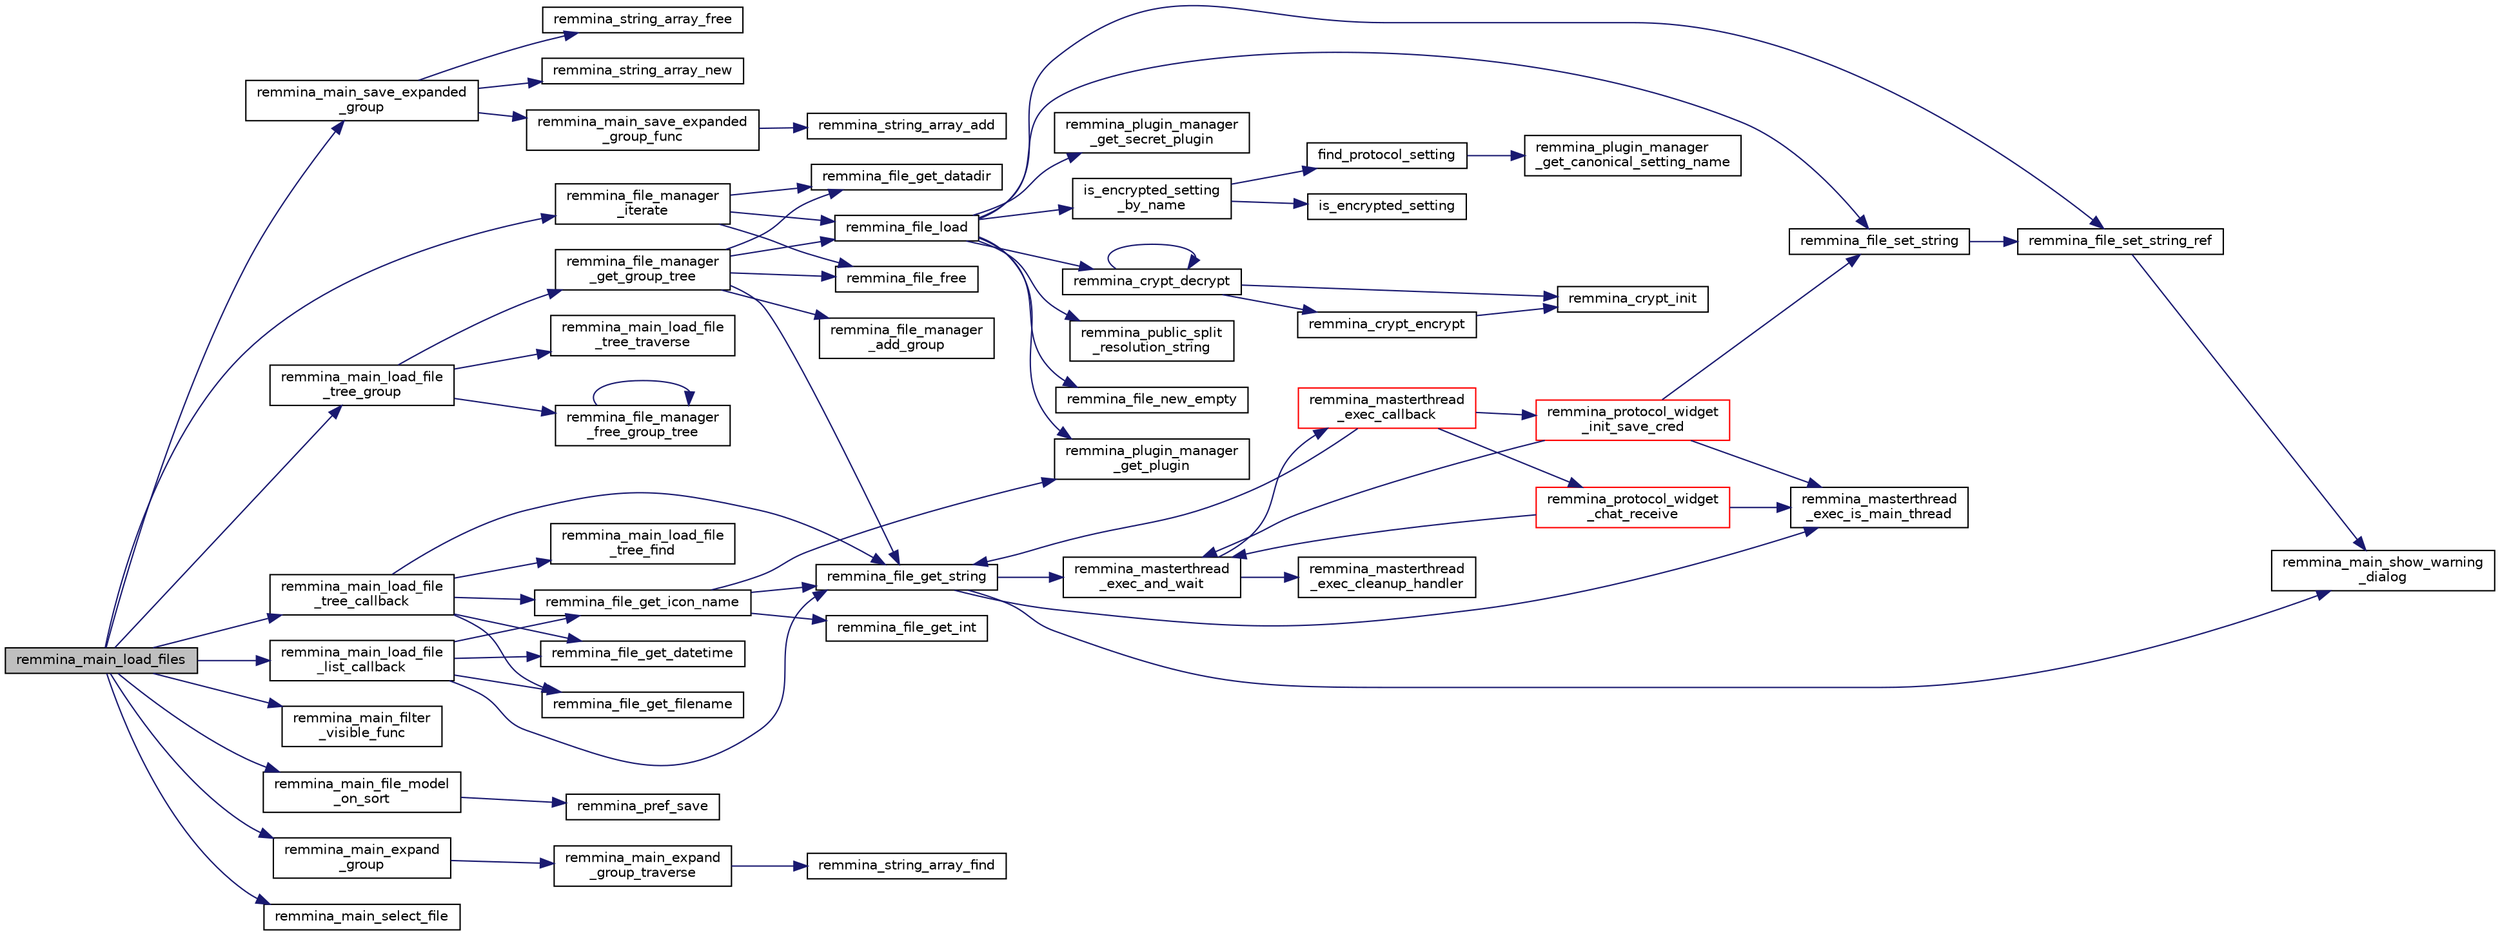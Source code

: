 digraph "remmina_main_load_files"
{
  edge [fontname="Helvetica",fontsize="10",labelfontname="Helvetica",labelfontsize="10"];
  node [fontname="Helvetica",fontsize="10",shape=record];
  rankdir="LR";
  Node2952 [label="remmina_main_load_files",height=0.2,width=0.4,color="black", fillcolor="grey75", style="filled", fontcolor="black"];
  Node2952 -> Node2953 [color="midnightblue",fontsize="10",style="solid",fontname="Helvetica"];
  Node2953 [label="remmina_main_save_expanded\l_group",height=0.2,width=0.4,color="black", fillcolor="white", style="filled",URL="$remmina__main_8c.html#ad8744dc59ba8072ffdf557b6c94e9f40"];
  Node2953 -> Node2954 [color="midnightblue",fontsize="10",style="solid",fontname="Helvetica"];
  Node2954 [label="remmina_string_array_free",height=0.2,width=0.4,color="black", fillcolor="white", style="filled",URL="$remmina__string__array_8c.html#a8ab78913d299df665a408a8a5ec51bbe"];
  Node2953 -> Node2955 [color="midnightblue",fontsize="10",style="solid",fontname="Helvetica"];
  Node2955 [label="remmina_string_array_new",height=0.2,width=0.4,color="black", fillcolor="white", style="filled",URL="$remmina__string__array_8c.html#aff90e964c6541b1af02adf7ea39e6e02"];
  Node2953 -> Node2956 [color="midnightblue",fontsize="10",style="solid",fontname="Helvetica"];
  Node2956 [label="remmina_main_save_expanded\l_group_func",height=0.2,width=0.4,color="black", fillcolor="white", style="filled",URL="$remmina__main_8c.html#a51880fc109db6457a5d0fc543c2deaf2"];
  Node2956 -> Node2957 [color="midnightblue",fontsize="10",style="solid",fontname="Helvetica"];
  Node2957 [label="remmina_string_array_add",height=0.2,width=0.4,color="black", fillcolor="white", style="filled",URL="$remmina__string__array_8c.html#a2aaacca7db4b86f836486cfb559398f0"];
  Node2952 -> Node2958 [color="midnightblue",fontsize="10",style="solid",fontname="Helvetica"];
  Node2958 [label="remmina_main_load_file\l_tree_group",height=0.2,width=0.4,color="black", fillcolor="white", style="filled",URL="$remmina__main_8c.html#aa46e6b815c241d32a476a29053dbf296"];
  Node2958 -> Node2959 [color="midnightblue",fontsize="10",style="solid",fontname="Helvetica"];
  Node2959 [label="remmina_file_manager\l_get_group_tree",height=0.2,width=0.4,color="black", fillcolor="white", style="filled",URL="$remmina__file__manager_8c.html#a6593a3f297f420f012405fa582819857"];
  Node2959 -> Node2960 [color="midnightblue",fontsize="10",style="solid",fontname="Helvetica"];
  Node2960 [label="remmina_file_get_datadir",height=0.2,width=0.4,color="black", fillcolor="white", style="filled",URL="$remmina__file__manager_8c.html#aa65bc30beb59d607ba430d966e7e27f5"];
  Node2959 -> Node2961 [color="midnightblue",fontsize="10",style="solid",fontname="Helvetica"];
  Node2961 [label="remmina_file_load",height=0.2,width=0.4,color="black", fillcolor="white", style="filled",URL="$remmina__file_8c.html#ac1cc2d7f827f7d64c7fd3edf10e9383e"];
  Node2961 -> Node2962 [color="midnightblue",fontsize="10",style="solid",fontname="Helvetica"];
  Node2962 [label="remmina_file_new_empty",height=0.2,width=0.4,color="black", fillcolor="white", style="filled",URL="$remmina__file_8c.html#adab087b7139756f029020a87a5438cfa"];
  Node2961 -> Node2963 [color="midnightblue",fontsize="10",style="solid",fontname="Helvetica"];
  Node2963 [label="remmina_plugin_manager\l_get_plugin",height=0.2,width=0.4,color="black", fillcolor="white", style="filled",URL="$remmina__plugin__manager_8c.html#a3872c8656a8a3d5147bcc603471c1932"];
  Node2961 -> Node2964 [color="midnightblue",fontsize="10",style="solid",fontname="Helvetica"];
  Node2964 [label="remmina_plugin_manager\l_get_secret_plugin",height=0.2,width=0.4,color="black", fillcolor="white", style="filled",URL="$remmina__plugin__manager_8c.html#ad380a98f6624aa8c830015c8b428b7b4"];
  Node2961 -> Node2965 [color="midnightblue",fontsize="10",style="solid",fontname="Helvetica"];
  Node2965 [label="is_encrypted_setting\l_by_name",height=0.2,width=0.4,color="black", fillcolor="white", style="filled",URL="$remmina__file_8c.html#a72580559fa04082418a993fec4c77281"];
  Node2965 -> Node2966 [color="midnightblue",fontsize="10",style="solid",fontname="Helvetica"];
  Node2966 [label="find_protocol_setting",height=0.2,width=0.4,color="black", fillcolor="white", style="filled",URL="$remmina__file_8c.html#acc88ee6f5ba73bf9c3b05ab9368c952f"];
  Node2966 -> Node2967 [color="midnightblue",fontsize="10",style="solid",fontname="Helvetica"];
  Node2967 [label="remmina_plugin_manager\l_get_canonical_setting_name",height=0.2,width=0.4,color="black", fillcolor="white", style="filled",URL="$remmina__plugin__manager_8c.html#af60b8edfa50563ae4c7593efc3deed55"];
  Node2965 -> Node2968 [color="midnightblue",fontsize="10",style="solid",fontname="Helvetica"];
  Node2968 [label="is_encrypted_setting",height=0.2,width=0.4,color="black", fillcolor="white", style="filled",URL="$remmina__file_8c.html#a29920ae737817d3f6c673bacbbf11ca1"];
  Node2961 -> Node2969 [color="midnightblue",fontsize="10",style="solid",fontname="Helvetica"];
  Node2969 [label="remmina_file_set_string",height=0.2,width=0.4,color="black", fillcolor="white", style="filled",URL="$remmina__file_8c.html#a85ca1ca2d0bf9ef29e490c6f4527a954"];
  Node2969 -> Node2970 [color="midnightblue",fontsize="10",style="solid",fontname="Helvetica"];
  Node2970 [label="remmina_file_set_string_ref",height=0.2,width=0.4,color="black", fillcolor="white", style="filled",URL="$remmina__file_8c.html#a74951c1067a1a5e1341f5e1c1206dec6"];
  Node2970 -> Node2971 [color="midnightblue",fontsize="10",style="solid",fontname="Helvetica"];
  Node2971 [label="remmina_main_show_warning\l_dialog",height=0.2,width=0.4,color="black", fillcolor="white", style="filled",URL="$remmina__main_8c.html#ad99b9c0bf2fa8c166a8b4a09e06ffdf7"];
  Node2961 -> Node2970 [color="midnightblue",fontsize="10",style="solid",fontname="Helvetica"];
  Node2961 -> Node2972 [color="midnightblue",fontsize="10",style="solid",fontname="Helvetica"];
  Node2972 [label="remmina_crypt_decrypt",height=0.2,width=0.4,color="black", fillcolor="white", style="filled",URL="$remmina__crypt_8c.html#a3fe2fa245d401146adf02a3a8f996ab9"];
  Node2972 -> Node2973 [color="midnightblue",fontsize="10",style="solid",fontname="Helvetica"];
  Node2973 [label="remmina_crypt_init",height=0.2,width=0.4,color="black", fillcolor="white", style="filled",URL="$remmina__crypt_8c.html#ae097c169aefdd5d83a57fc1bde511171"];
  Node2972 -> Node2974 [color="midnightblue",fontsize="10",style="solid",fontname="Helvetica"];
  Node2974 [label="remmina_crypt_encrypt",height=0.2,width=0.4,color="black", fillcolor="white", style="filled",URL="$remmina__crypt_8c.html#aa02cf0fed3eb68d6a89815c3ba3bf7b1"];
  Node2974 -> Node2973 [color="midnightblue",fontsize="10",style="solid",fontname="Helvetica"];
  Node2972 -> Node2972 [color="midnightblue",fontsize="10",style="solid",fontname="Helvetica"];
  Node2961 -> Node2975 [color="midnightblue",fontsize="10",style="solid",fontname="Helvetica"];
  Node2975 [label="remmina_public_split\l_resolution_string",height=0.2,width=0.4,color="black", fillcolor="white", style="filled",URL="$remmina__public_8c.html#aaf3fdb980c24cd06965b85ebcdd79173"];
  Node2959 -> Node2976 [color="midnightblue",fontsize="10",style="solid",fontname="Helvetica"];
  Node2976 [label="remmina_file_get_string",height=0.2,width=0.4,color="black", fillcolor="white", style="filled",URL="$remmina__file_8c.html#a8eb1b213d9d08c6ad13683ce05f4355e"];
  Node2976 -> Node2977 [color="midnightblue",fontsize="10",style="solid",fontname="Helvetica"];
  Node2977 [label="remmina_masterthread\l_exec_is_main_thread",height=0.2,width=0.4,color="black", fillcolor="white", style="filled",URL="$remmina__masterthread__exec_8c.html#a3a52e863a3a3da6da6bb5d36c13b7ff4"];
  Node2976 -> Node2978 [color="midnightblue",fontsize="10",style="solid",fontname="Helvetica"];
  Node2978 [label="remmina_masterthread\l_exec_and_wait",height=0.2,width=0.4,color="black", fillcolor="white", style="filled",URL="$remmina__masterthread__exec_8c.html#a14628c2470cac50e87916a70ea05c97d"];
  Node2978 -> Node2979 [color="midnightblue",fontsize="10",style="solid",fontname="Helvetica"];
  Node2979 [label="remmina_masterthread\l_exec_cleanup_handler",height=0.2,width=0.4,color="black", fillcolor="white", style="filled",URL="$remmina__masterthread__exec_8c.html#a94985f15fd0d27c037824ee90b0ecd3c"];
  Node2978 -> Node2980 [color="midnightblue",fontsize="10",style="solid",fontname="Helvetica"];
  Node2980 [label="remmina_masterthread\l_exec_callback",height=0.2,width=0.4,color="red", fillcolor="white", style="filled",URL="$remmina__masterthread__exec_8c.html#ae5c4d736f1856249c255430e010a179f"];
  Node2980 -> Node2981 [color="midnightblue",fontsize="10",style="solid",fontname="Helvetica"];
  Node2981 [label="remmina_protocol_widget\l_init_save_cred",height=0.2,width=0.4,color="red", fillcolor="white", style="filled",URL="$remmina__protocol__widget_8c.html#a7ac09ee83afa8a1a60cadf56b0ec83a6"];
  Node2981 -> Node2977 [color="midnightblue",fontsize="10",style="solid",fontname="Helvetica"];
  Node2981 -> Node2978 [color="midnightblue",fontsize="10",style="solid",fontname="Helvetica"];
  Node2981 -> Node2969 [color="midnightblue",fontsize="10",style="solid",fontname="Helvetica"];
  Node2980 -> Node2985 [color="midnightblue",fontsize="10",style="solid",fontname="Helvetica"];
  Node2985 [label="remmina_protocol_widget\l_chat_receive",height=0.2,width=0.4,color="red", fillcolor="white", style="filled",URL="$remmina__protocol__widget_8c.html#ae2522242b3f39ee84ee8cf75170de0c0"];
  Node2985 -> Node2977 [color="midnightblue",fontsize="10",style="solid",fontname="Helvetica"];
  Node2985 -> Node2978 [color="midnightblue",fontsize="10",style="solid",fontname="Helvetica"];
  Node2980 -> Node2976 [color="midnightblue",fontsize="10",style="solid",fontname="Helvetica"];
  Node2976 -> Node2971 [color="midnightblue",fontsize="10",style="solid",fontname="Helvetica"];
  Node2959 -> Node3003 [color="midnightblue",fontsize="10",style="solid",fontname="Helvetica"];
  Node3003 [label="remmina_file_manager\l_add_group",height=0.2,width=0.4,color="black", fillcolor="white", style="filled",URL="$remmina__file__manager_8c.html#a3b100405380ddccce98669a8b46ecc66"];
  Node2959 -> Node3004 [color="midnightblue",fontsize="10",style="solid",fontname="Helvetica"];
  Node3004 [label="remmina_file_free",height=0.2,width=0.4,color="black", fillcolor="white", style="filled",URL="$remmina__file_8c.html#abd2f06bf0a5ddcf7156e5ef7d0c8d4d7"];
  Node2958 -> Node3005 [color="midnightblue",fontsize="10",style="solid",fontname="Helvetica"];
  Node3005 [label="remmina_main_load_file\l_tree_traverse",height=0.2,width=0.4,color="black", fillcolor="white", style="filled",URL="$remmina__main_8c.html#a2a6ba822ef89ef8ad9f19340c2c8b7f5"];
  Node2958 -> Node3006 [color="midnightblue",fontsize="10",style="solid",fontname="Helvetica"];
  Node3006 [label="remmina_file_manager\l_free_group_tree",height=0.2,width=0.4,color="black", fillcolor="white", style="filled",URL="$remmina__file__manager_8c.html#a06196f19abc15526514a5aa59a568798"];
  Node3006 -> Node3006 [color="midnightblue",fontsize="10",style="solid",fontname="Helvetica"];
  Node2952 -> Node3007 [color="midnightblue",fontsize="10",style="solid",fontname="Helvetica"];
  Node3007 [label="remmina_file_manager\l_iterate",height=0.2,width=0.4,color="black", fillcolor="white", style="filled",URL="$remmina__file__manager_8c.html#a55a717aafc046713380bd2c55f29165a"];
  Node3007 -> Node2960 [color="midnightblue",fontsize="10",style="solid",fontname="Helvetica"];
  Node3007 -> Node2961 [color="midnightblue",fontsize="10",style="solid",fontname="Helvetica"];
  Node3007 -> Node3004 [color="midnightblue",fontsize="10",style="solid",fontname="Helvetica"];
  Node2952 -> Node3008 [color="midnightblue",fontsize="10",style="solid",fontname="Helvetica"];
  Node3008 [label="remmina_main_load_file\l_tree_callback",height=0.2,width=0.4,color="black", fillcolor="white", style="filled",URL="$remmina__main_8c.html#ae32574ebe06b1a24f135af9379e663b4"];
  Node3008 -> Node3009 [color="midnightblue",fontsize="10",style="solid",fontname="Helvetica"];
  Node3009 [label="remmina_main_load_file\l_tree_find",height=0.2,width=0.4,color="black", fillcolor="white", style="filled",URL="$remmina__main_8c.html#a847424fdb97ffe35d060409d4d738497"];
  Node3008 -> Node2976 [color="midnightblue",fontsize="10",style="solid",fontname="Helvetica"];
  Node3008 -> Node3010 [color="midnightblue",fontsize="10",style="solid",fontname="Helvetica"];
  Node3010 [label="remmina_file_get_datetime",height=0.2,width=0.4,color="black", fillcolor="white", style="filled",URL="$remmina__file_8c.html#a96abbfdc183d1e82fdffd6445d611ffe",tooltip="Return the string date of the last time a file has been modified. "];
  Node3008 -> Node3011 [color="midnightblue",fontsize="10",style="solid",fontname="Helvetica"];
  Node3011 [label="remmina_file_get_icon_name",height=0.2,width=0.4,color="black", fillcolor="white", style="filled",URL="$remmina__file_8c.html#a2feb8e9e32f3ff4e2fac836e67a77331"];
  Node3011 -> Node2963 [color="midnightblue",fontsize="10",style="solid",fontname="Helvetica"];
  Node3011 -> Node2976 [color="midnightblue",fontsize="10",style="solid",fontname="Helvetica"];
  Node3011 -> Node3012 [color="midnightblue",fontsize="10",style="solid",fontname="Helvetica"];
  Node3012 [label="remmina_file_get_int",height=0.2,width=0.4,color="black", fillcolor="white", style="filled",URL="$remmina__file_8c.html#a4884356c195dcfb4ceacf641a1e74e66"];
  Node3008 -> Node3013 [color="midnightblue",fontsize="10",style="solid",fontname="Helvetica"];
  Node3013 [label="remmina_file_get_filename",height=0.2,width=0.4,color="black", fillcolor="white", style="filled",URL="$remmina__file_8c.html#ad1e4f3a0f64cd98e301044b6c38a1f1d"];
  Node2952 -> Node3014 [color="midnightblue",fontsize="10",style="solid",fontname="Helvetica"];
  Node3014 [label="remmina_main_load_file\l_list_callback",height=0.2,width=0.4,color="black", fillcolor="white", style="filled",URL="$remmina__main_8c.html#a71f485dba1b11bf8cba129920767b5e6"];
  Node3014 -> Node3010 [color="midnightblue",fontsize="10",style="solid",fontname="Helvetica"];
  Node3014 -> Node3011 [color="midnightblue",fontsize="10",style="solid",fontname="Helvetica"];
  Node3014 -> Node2976 [color="midnightblue",fontsize="10",style="solid",fontname="Helvetica"];
  Node3014 -> Node3013 [color="midnightblue",fontsize="10",style="solid",fontname="Helvetica"];
  Node2952 -> Node3015 [color="midnightblue",fontsize="10",style="solid",fontname="Helvetica"];
  Node3015 [label="remmina_main_filter\l_visible_func",height=0.2,width=0.4,color="black", fillcolor="white", style="filled",URL="$remmina__main_8c.html#ab0d22f0e3571eb80886acb0c68005800"];
  Node2952 -> Node3016 [color="midnightblue",fontsize="10",style="solid",fontname="Helvetica"];
  Node3016 [label="remmina_main_file_model\l_on_sort",height=0.2,width=0.4,color="black", fillcolor="white", style="filled",URL="$remmina__main_8c.html#a71fbe206a9c2abb8f348ee598d7751b7"];
  Node3016 -> Node3017 [color="midnightblue",fontsize="10",style="solid",fontname="Helvetica"];
  Node3017 [label="remmina_pref_save",height=0.2,width=0.4,color="black", fillcolor="white", style="filled",URL="$remmina__pref_8c.html#a1c614a5e7dc3cd415be6e0a926e26983"];
  Node2952 -> Node3018 [color="midnightblue",fontsize="10",style="solid",fontname="Helvetica"];
  Node3018 [label="remmina_main_expand\l_group",height=0.2,width=0.4,color="black", fillcolor="white", style="filled",URL="$remmina__main_8c.html#a4a4733c243f20c3ffc27105003f5e30e"];
  Node3018 -> Node3019 [color="midnightblue",fontsize="10",style="solid",fontname="Helvetica"];
  Node3019 [label="remmina_main_expand\l_group_traverse",height=0.2,width=0.4,color="black", fillcolor="white", style="filled",URL="$remmina__main_8c.html#a74cb130b886c2b905f651e777644a08c"];
  Node3019 -> Node3020 [color="midnightblue",fontsize="10",style="solid",fontname="Helvetica"];
  Node3020 [label="remmina_string_array_find",height=0.2,width=0.4,color="black", fillcolor="white", style="filled",URL="$remmina__string__array_8c.html#ab93a69850cfb4117c223a3f145ced986"];
  Node2952 -> Node3021 [color="midnightblue",fontsize="10",style="solid",fontname="Helvetica"];
  Node3021 [label="remmina_main_select_file",height=0.2,width=0.4,color="black", fillcolor="white", style="filled",URL="$remmina__main_8c.html#aa20963aed43242994c88d5a97a546355"];
}
